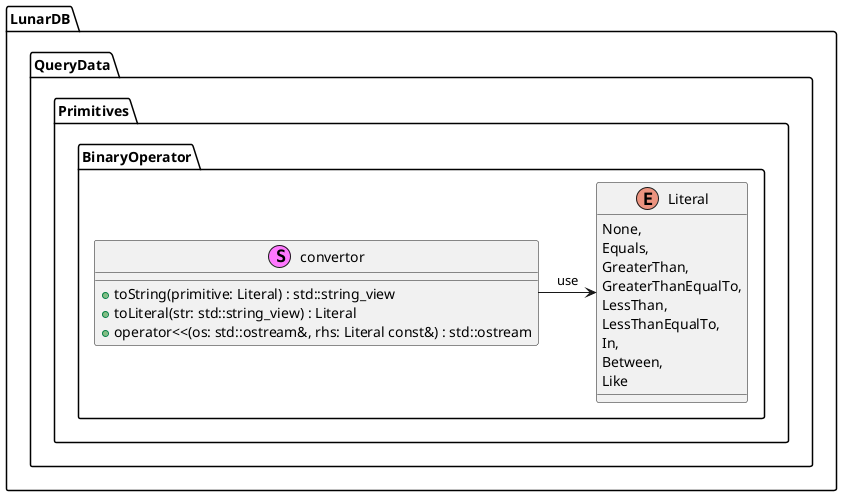@startuml BinaryOperator


namespace LunarDB.QueryData.Primitives {

namespace BinaryOperator {

enum Literal {
    None,
    Equals,
    GreaterThan,
    GreaterThanEqualTo,
    LessThan,
    LessThanEqualTo,
    In,
    Between,
    Like
}

stereotype convertor {
    + toString(primitive: Literal) : std::string_view
    + toLiteral(str: std::string_view) : Literal
    + operator<<(os: std::ostream&, rhs: Literal const&) : std::ostream
}

convertor -> Literal : use

}

}
@enduml
